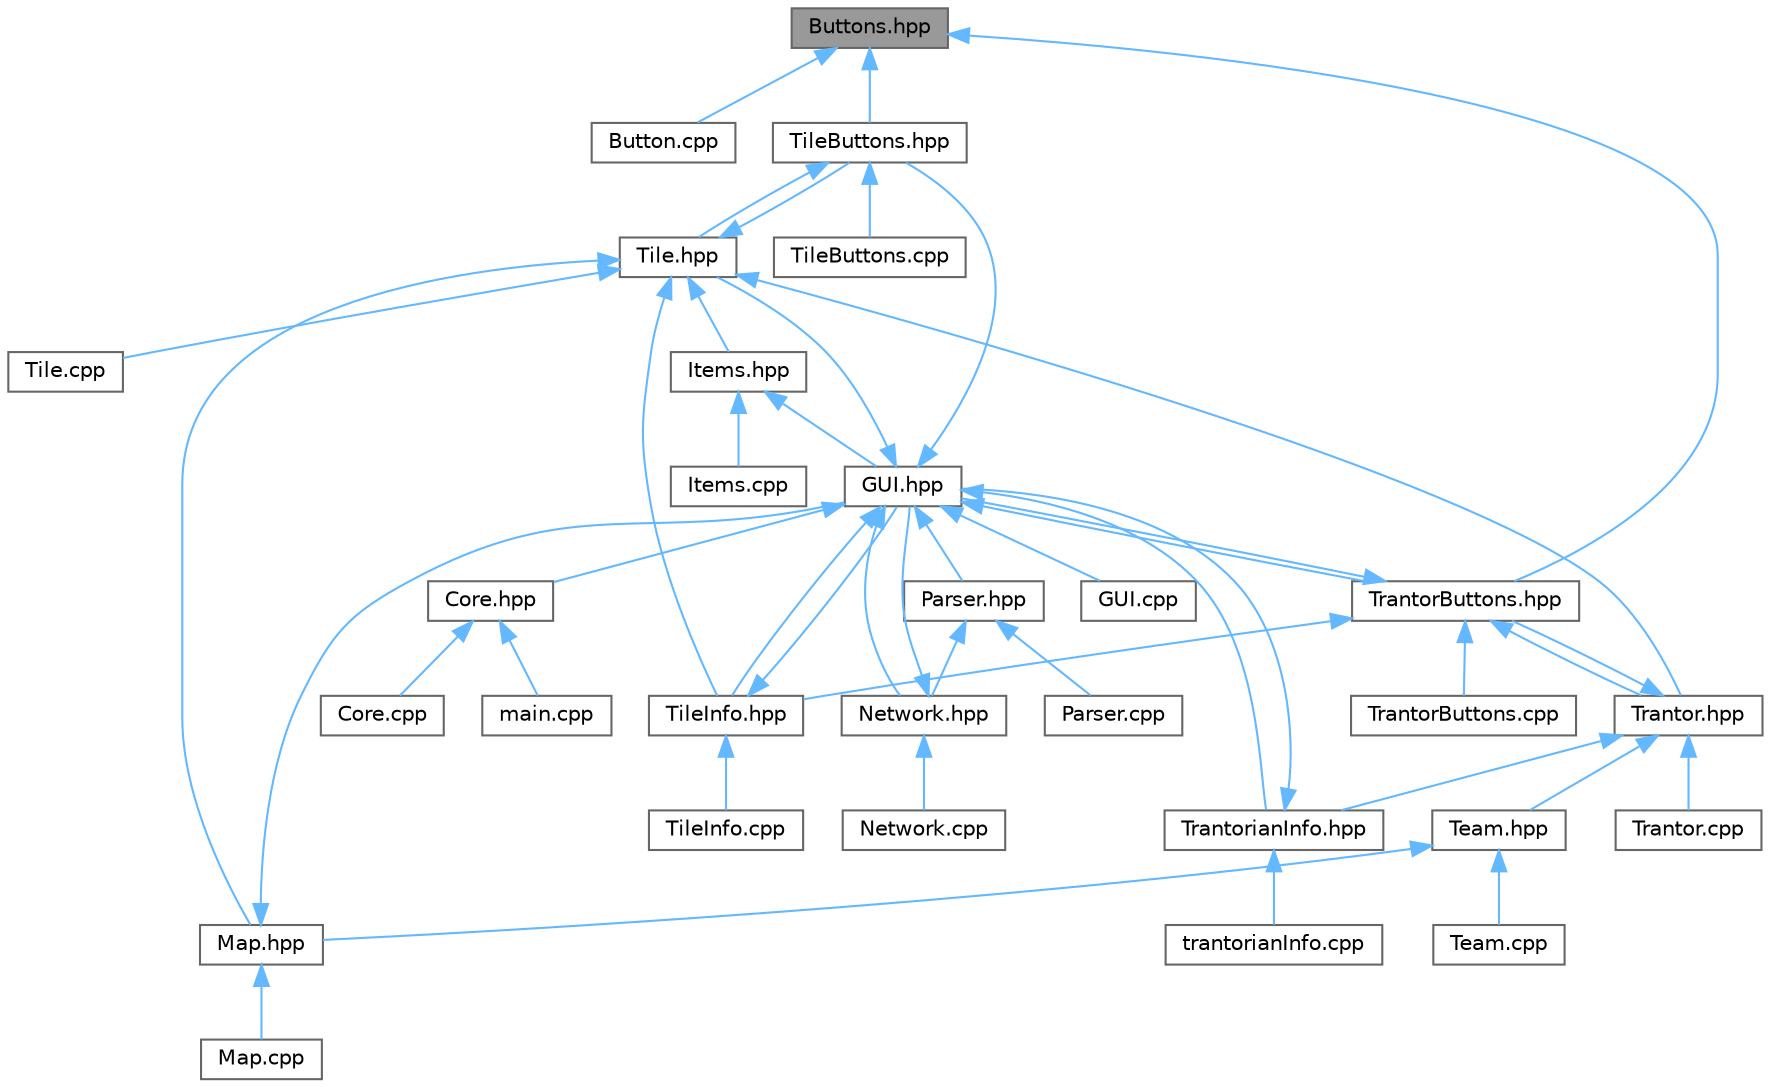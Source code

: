 digraph "Buttons.hpp"
{
 // LATEX_PDF_SIZE
  bgcolor="transparent";
  edge [fontname=Helvetica,fontsize=10,labelfontname=Helvetica,labelfontsize=10];
  node [fontname=Helvetica,fontsize=10,shape=box,height=0.2,width=0.4];
  Node1 [label="Buttons.hpp",height=0.2,width=0.4,color="gray40", fillcolor="grey60", style="filled", fontcolor="black",tooltip=" "];
  Node1 -> Node2 [dir="back",color="steelblue1",style="solid"];
  Node2 [label="Button.cpp",height=0.2,width=0.4,color="grey40", fillcolor="white", style="filled",URL="$Button_8cpp.html",tooltip=" "];
  Node1 -> Node3 [dir="back",color="steelblue1",style="solid"];
  Node3 [label="TileButtons.hpp",height=0.2,width=0.4,color="grey40", fillcolor="white", style="filled",URL="$TileButtons_8hpp.html",tooltip=" "];
  Node3 -> Node4 [dir="back",color="steelblue1",style="solid"];
  Node4 [label="Tile.hpp",height=0.2,width=0.4,color="grey40", fillcolor="white", style="filled",URL="$Tile_8hpp.html",tooltip=" "];
  Node4 -> Node5 [dir="back",color="steelblue1",style="solid"];
  Node5 [label="Items.hpp",height=0.2,width=0.4,color="grey40", fillcolor="white", style="filled",URL="$Items_8hpp.html",tooltip=" "];
  Node5 -> Node6 [dir="back",color="steelblue1",style="solid"];
  Node6 [label="GUI.hpp",height=0.2,width=0.4,color="grey40", fillcolor="white", style="filled",URL="$GUI_8hpp.html",tooltip=" "];
  Node6 -> Node7 [dir="back",color="steelblue1",style="solid"];
  Node7 [label="Core.hpp",height=0.2,width=0.4,color="grey40", fillcolor="white", style="filled",URL="$Core_8hpp.html",tooltip=" "];
  Node7 -> Node8 [dir="back",color="steelblue1",style="solid"];
  Node8 [label="Core.cpp",height=0.2,width=0.4,color="grey40", fillcolor="white", style="filled",URL="$Core_8cpp.html",tooltip=" "];
  Node7 -> Node9 [dir="back",color="steelblue1",style="solid"];
  Node9 [label="main.cpp",height=0.2,width=0.4,color="grey40", fillcolor="white", style="filled",URL="$main_8cpp.html",tooltip=" "];
  Node6 -> Node10 [dir="back",color="steelblue1",style="solid"];
  Node10 [label="GUI.cpp",height=0.2,width=0.4,color="grey40", fillcolor="white", style="filled",URL="$GUI_8cpp.html",tooltip=" "];
  Node6 -> Node11 [dir="back",color="steelblue1",style="solid"];
  Node11 [label="Network.hpp",height=0.2,width=0.4,color="grey40", fillcolor="white", style="filled",URL="$Network_8hpp.html",tooltip=" "];
  Node11 -> Node6 [dir="back",color="steelblue1",style="solid"];
  Node11 -> Node12 [dir="back",color="steelblue1",style="solid"];
  Node12 [label="Network.cpp",height=0.2,width=0.4,color="grey40", fillcolor="white", style="filled",URL="$Network_8cpp.html",tooltip=" "];
  Node6 -> Node13 [dir="back",color="steelblue1",style="solid"];
  Node13 [label="Parser.hpp",height=0.2,width=0.4,color="grey40", fillcolor="white", style="filled",URL="$Parser_8hpp.html",tooltip=" "];
  Node13 -> Node11 [dir="back",color="steelblue1",style="solid"];
  Node13 -> Node14 [dir="back",color="steelblue1",style="solid"];
  Node14 [label="Parser.cpp",height=0.2,width=0.4,color="grey40", fillcolor="white", style="filled",URL="$Parser_8cpp.html",tooltip=" "];
  Node6 -> Node4 [dir="back",color="steelblue1",style="solid"];
  Node6 -> Node3 [dir="back",color="steelblue1",style="solid"];
  Node6 -> Node15 [dir="back",color="steelblue1",style="solid"];
  Node15 [label="TileInfo.hpp",height=0.2,width=0.4,color="grey40", fillcolor="white", style="filled",URL="$TileInfo_8hpp.html",tooltip=" "];
  Node15 -> Node6 [dir="back",color="steelblue1",style="solid"];
  Node15 -> Node16 [dir="back",color="steelblue1",style="solid"];
  Node16 [label="TileInfo.cpp",height=0.2,width=0.4,color="grey40", fillcolor="white", style="filled",URL="$TileInfo_8cpp.html",tooltip=" "];
  Node6 -> Node17 [dir="back",color="steelblue1",style="solid"];
  Node17 [label="TrantorButtons.hpp",height=0.2,width=0.4,color="grey40", fillcolor="white", style="filled",URL="$TrantorButtons_8hpp.html",tooltip=" "];
  Node17 -> Node6 [dir="back",color="steelblue1",style="solid"];
  Node17 -> Node15 [dir="back",color="steelblue1",style="solid"];
  Node17 -> Node18 [dir="back",color="steelblue1",style="solid"];
  Node18 [label="Trantor.hpp",height=0.2,width=0.4,color="grey40", fillcolor="white", style="filled",URL="$Trantor_8hpp.html",tooltip=" "];
  Node18 -> Node19 [dir="back",color="steelblue1",style="solid"];
  Node19 [label="Team.hpp",height=0.2,width=0.4,color="grey40", fillcolor="white", style="filled",URL="$Team_8hpp.html",tooltip=" "];
  Node19 -> Node20 [dir="back",color="steelblue1",style="solid"];
  Node20 [label="Map.hpp",height=0.2,width=0.4,color="grey40", fillcolor="white", style="filled",URL="$Map_8hpp.html",tooltip=" "];
  Node20 -> Node6 [dir="back",color="steelblue1",style="solid"];
  Node20 -> Node21 [dir="back",color="steelblue1",style="solid"];
  Node21 [label="Map.cpp",height=0.2,width=0.4,color="grey40", fillcolor="white", style="filled",URL="$Map_8cpp.html",tooltip=" "];
  Node19 -> Node22 [dir="back",color="steelblue1",style="solid"];
  Node22 [label="Team.cpp",height=0.2,width=0.4,color="grey40", fillcolor="white", style="filled",URL="$Team_8cpp.html",tooltip=" "];
  Node18 -> Node23 [dir="back",color="steelblue1",style="solid"];
  Node23 [label="Trantor.cpp",height=0.2,width=0.4,color="grey40", fillcolor="white", style="filled",URL="$Trantor_8cpp.html",tooltip=" "];
  Node18 -> Node17 [dir="back",color="steelblue1",style="solid"];
  Node18 -> Node24 [dir="back",color="steelblue1",style="solid"];
  Node24 [label="TrantorianInfo.hpp",height=0.2,width=0.4,color="grey40", fillcolor="white", style="filled",URL="$TrantorianInfo_8hpp.html",tooltip=" "];
  Node24 -> Node6 [dir="back",color="steelblue1",style="solid"];
  Node24 -> Node25 [dir="back",color="steelblue1",style="solid"];
  Node25 [label="trantorianInfo.cpp",height=0.2,width=0.4,color="grey40", fillcolor="white", style="filled",URL="$trantorianInfo_8cpp.html",tooltip=" "];
  Node17 -> Node26 [dir="back",color="steelblue1",style="solid"];
  Node26 [label="TrantorButtons.cpp",height=0.2,width=0.4,color="grey40", fillcolor="white", style="filled",URL="$TrantorButtons_8cpp.html",tooltip=" "];
  Node6 -> Node24 [dir="back",color="steelblue1",style="solid"];
  Node5 -> Node27 [dir="back",color="steelblue1",style="solid"];
  Node27 [label="Items.cpp",height=0.2,width=0.4,color="grey40", fillcolor="white", style="filled",URL="$Items_8cpp.html",tooltip=" "];
  Node4 -> Node20 [dir="back",color="steelblue1",style="solid"];
  Node4 -> Node28 [dir="back",color="steelblue1",style="solid"];
  Node28 [label="Tile.cpp",height=0.2,width=0.4,color="grey40", fillcolor="white", style="filled",URL="$Tile_8cpp.html",tooltip=" "];
  Node4 -> Node3 [dir="back",color="steelblue1",style="solid"];
  Node4 -> Node15 [dir="back",color="steelblue1",style="solid"];
  Node4 -> Node18 [dir="back",color="steelblue1",style="solid"];
  Node3 -> Node29 [dir="back",color="steelblue1",style="solid"];
  Node29 [label="TileButtons.cpp",height=0.2,width=0.4,color="grey40", fillcolor="white", style="filled",URL="$TileButtons_8cpp.html",tooltip=" "];
  Node1 -> Node17 [dir="back",color="steelblue1",style="solid"];
}
